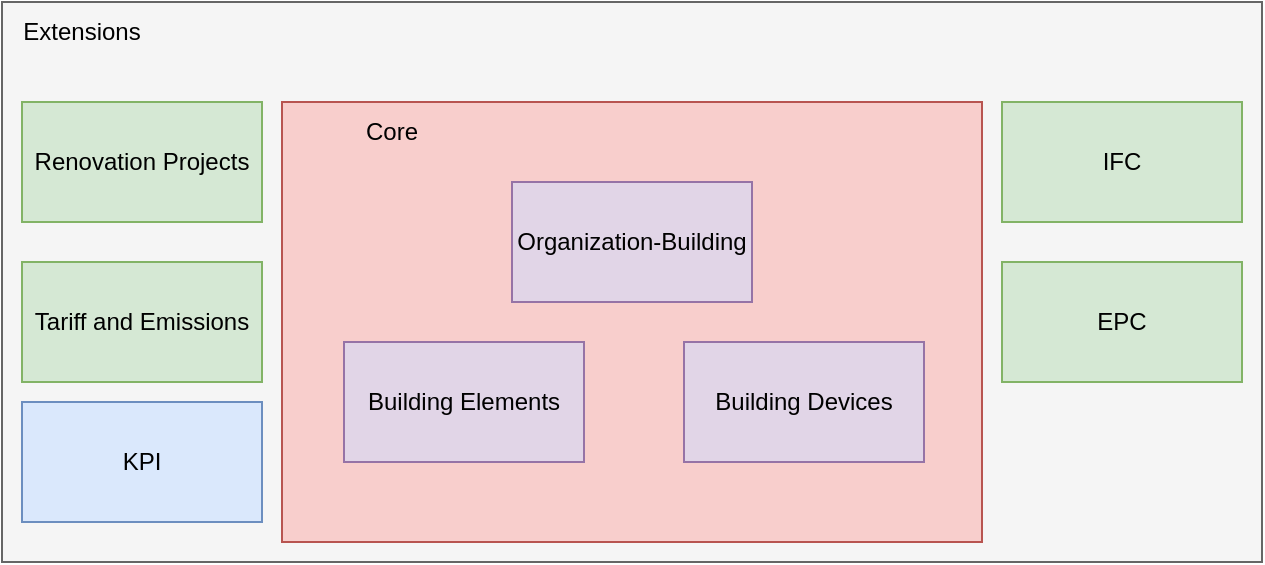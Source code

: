 <mxfile version="20.4.1" type="device"><diagram id="UvaeyA53r129GI1TBPnz" name="Page-1"><mxGraphModel dx="786" dy="384" grid="1" gridSize="10" guides="1" tooltips="1" connect="1" arrows="1" fold="1" page="1" pageScale="1" pageWidth="827" pageHeight="1169" math="0" shadow="0"><root><mxCell id="0"/><mxCell id="1" parent="0"/><mxCell id="7" value="" style="rounded=0;whiteSpace=wrap;html=1;fillColor=#f5f5f5;fontColor=#333333;strokeColor=#666666;" parent="1" vertex="1"><mxGeometry x="99" y="20" width="630" height="280" as="geometry"/></mxCell><mxCell id="5" value="" style="rounded=0;whiteSpace=wrap;html=1;fillColor=#f8cecc;strokeColor=#b85450;" parent="1" vertex="1"><mxGeometry x="239" y="70" width="350" height="220" as="geometry"/></mxCell><mxCell id="2" value="Organization-Building" style="rounded=0;whiteSpace=wrap;html=1;fillColor=#e1d5e7;strokeColor=#9673a6;" parent="1" vertex="1"><mxGeometry x="354" y="110" width="120" height="60" as="geometry"/></mxCell><mxCell id="3" value="Building Devices" style="rounded=0;whiteSpace=wrap;html=1;fillColor=#e1d5e7;strokeColor=#9673a6;" parent="1" vertex="1"><mxGeometry x="440" y="190" width="120" height="60" as="geometry"/></mxCell><mxCell id="4" value="Building Elements" style="rounded=0;whiteSpace=wrap;html=1;fillColor=#e1d5e7;strokeColor=#9673a6;" parent="1" vertex="1"><mxGeometry x="270" y="190" width="120" height="60" as="geometry"/></mxCell><mxCell id="6" value="Core" style="text;html=1;strokeColor=none;fillColor=none;align=center;verticalAlign=middle;whiteSpace=wrap;rounded=0;" parent="1" vertex="1"><mxGeometry x="239" y="70" width="110" height="30" as="geometry"/></mxCell><mxCell id="8GgfGvc-LlcwfEZU8Vf9-7" value="Extensions" style="text;html=1;strokeColor=none;fillColor=none;align=center;verticalAlign=middle;whiteSpace=wrap;rounded=0;" parent="1" vertex="1"><mxGeometry x="109" y="20" width="60" height="30" as="geometry"/></mxCell><mxCell id="8GgfGvc-LlcwfEZU8Vf9-9" value="EPC" style="rounded=0;whiteSpace=wrap;html=1;fillColor=#d5e8d4;strokeColor=#82b366;" parent="1" vertex="1"><mxGeometry x="599" y="150" width="120" height="60" as="geometry"/></mxCell><mxCell id="8GgfGvc-LlcwfEZU8Vf9-11" value="IFC" style="rounded=0;whiteSpace=wrap;html=1;fillColor=#d5e8d4;strokeColor=#82b366;" parent="1" vertex="1"><mxGeometry x="599" y="70" width="120" height="60" as="geometry"/></mxCell><mxCell id="8GgfGvc-LlcwfEZU8Vf9-12" value="Renovation Projects" style="rounded=0;whiteSpace=wrap;html=1;fillColor=#d5e8d4;strokeColor=#82b366;" parent="1" vertex="1"><mxGeometry x="109" y="70" width="120" height="60" as="geometry"/></mxCell><mxCell id="8GgfGvc-LlcwfEZU8Vf9-13" value="Tariff and Emissions" style="rounded=0;whiteSpace=wrap;html=1;fillColor=#d5e8d4;strokeColor=#82b366;" parent="1" vertex="1"><mxGeometry x="109" y="150" width="120" height="60" as="geometry"/></mxCell><mxCell id="8GgfGvc-LlcwfEZU8Vf9-14" value="KPI" style="rounded=0;whiteSpace=wrap;html=1;fillColor=#dae8fc;strokeColor=#6c8ebf;" parent="1" vertex="1"><mxGeometry x="109" y="220" width="120" height="60" as="geometry"/></mxCell></root></mxGraphModel></diagram></mxfile>